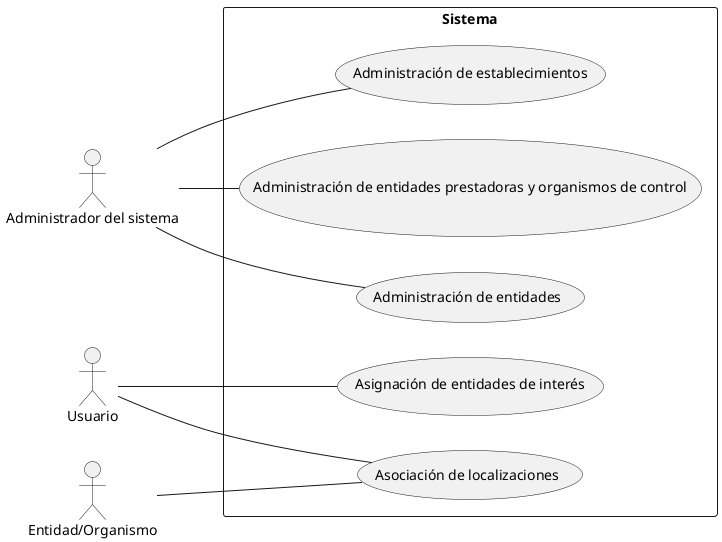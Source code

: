 @startuml

left to right direction

actor "Administrador del sistema" as admin_sistema
actor "Usuario" as usuario
actor "Entidad/Organismo" as entidad

rectangle "Sistema" as system {
    usecase "Administración de entidades" as admin_entidades
    usecase "Administración de establecimientos" as admin_establecimientos
    usecase "Asignación de entidades de interés" as asignacion_intereses
    usecase "Asociación de localizaciones" as asociacion_localizaciones
    usecase "Asociación de localizaciones" as asociacion_localizaciones
    usecase "Administración de entidades prestadoras y organismos de control" as admin_entidades_organismos

    admin_sistema -- admin_entidades_organismos
    admin_sistema -- admin_entidades
    admin_sistema -- admin_establecimientos
    usuario -- asignacion_intereses
    usuario -- asociacion_localizaciones
    entidad -- asociacion_localizaciones
}

@enduml